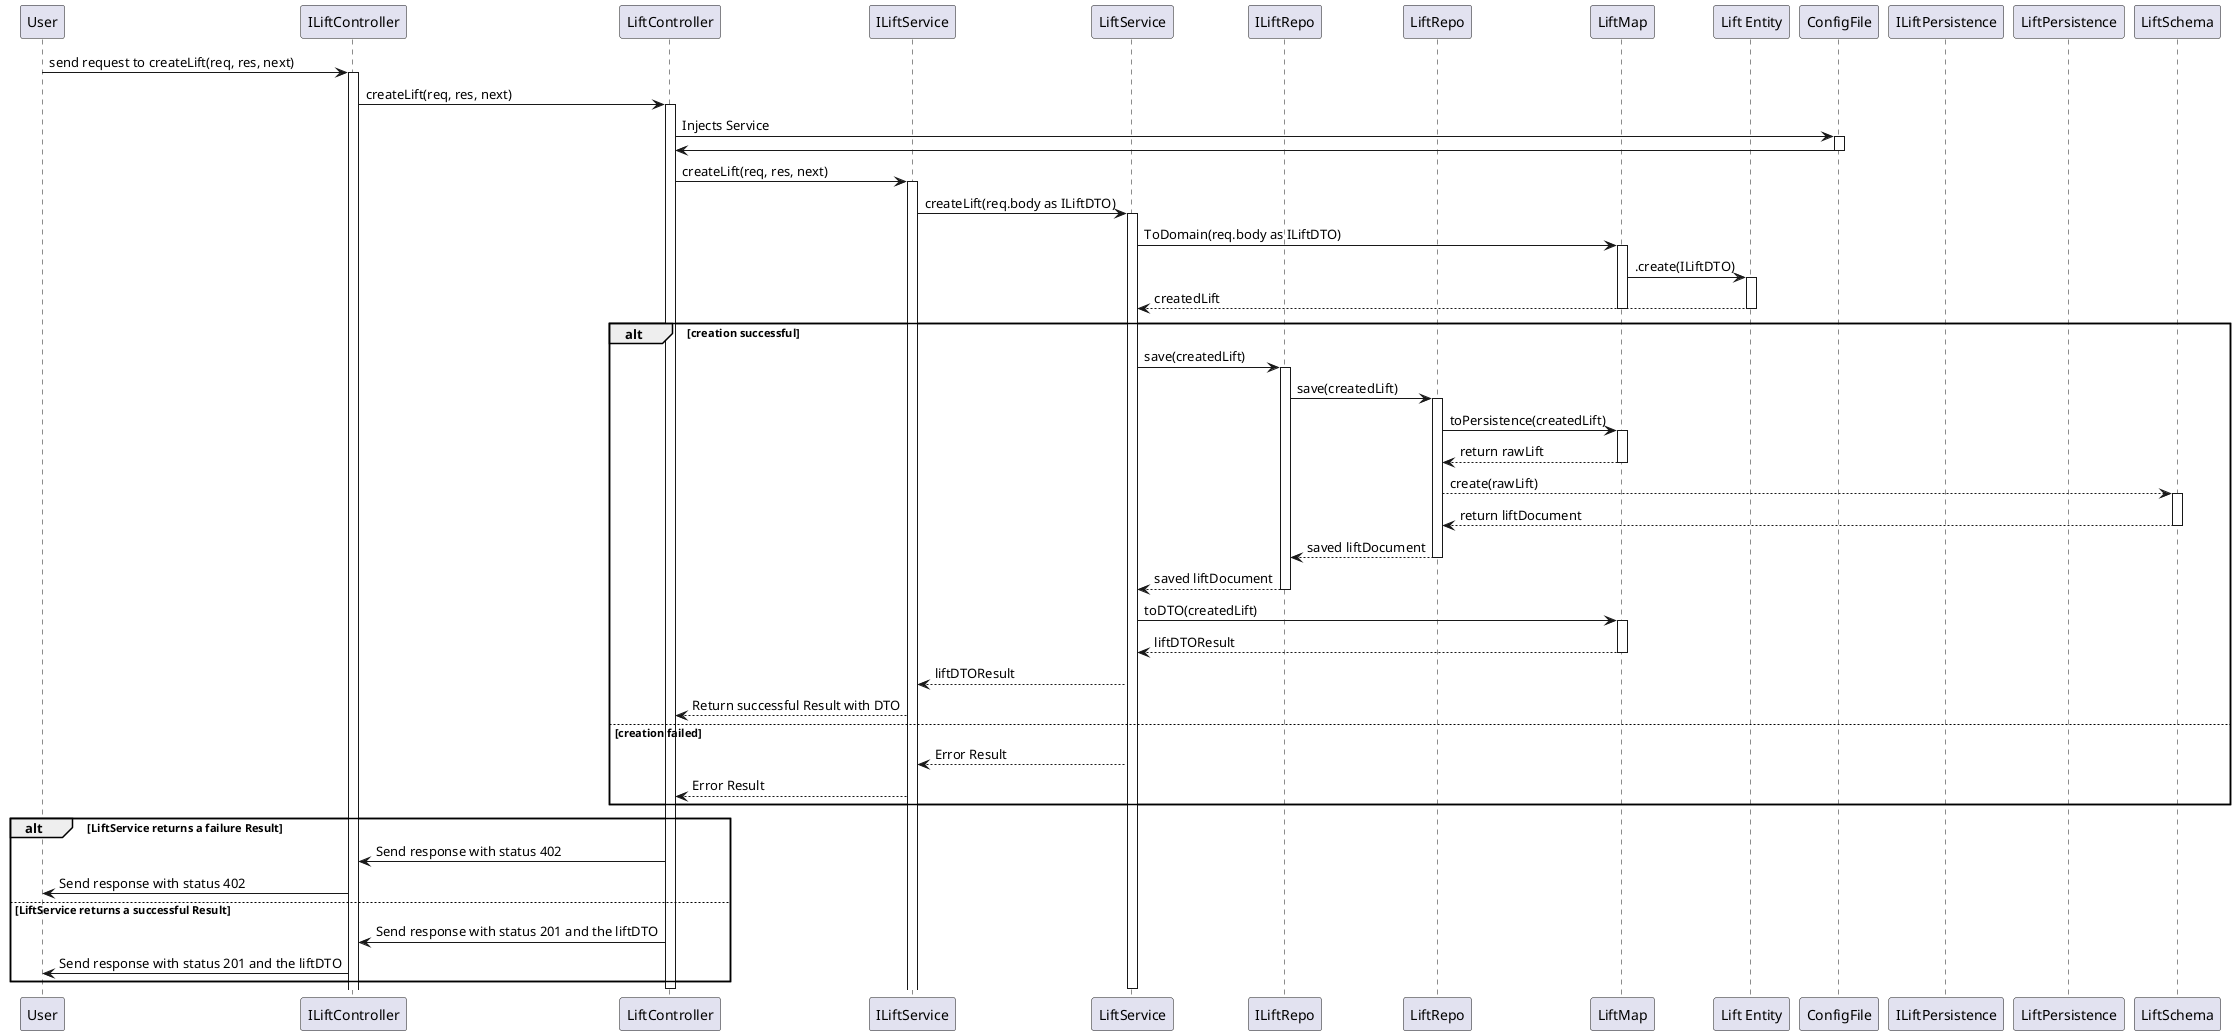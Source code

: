 @startuml sd

participant "User" as A
participant "ILiftController" as IL
participant "LiftController" as L
participant "ILiftService" as IS
participant "LiftService" as S
participant "ILiftRepo" as IR
participant "LiftRepo" as R
participant "LiftMap" as M
participant "Lift Entity" as E
participant "ConfigFile" as CONF
participant "ILiftPersistence" as IH
participant "LiftPersistence" as H
participant "LiftSchema" as I

A -> IL: send request to createLift(req, res, next)
activate IL

IL -> L: createLift(req, res, next)
activate L

L -> CONF: Injects Service
activate CONF

CONF -> L
deactivate CONF

L -> IS: createLift(req, res, next)
activate IS

IS -> S: createLift(req.body as ILiftDTO)
activate S

S -> M: ToDomain(req.body as ILiftDTO)
activate M

M -> E: .create(ILiftDTO)
activate E

E --> S: createdLift
deactivate E
deactivate M

alt creation successful
    S -> IR: save(createdLift)
    activate IR
    IR -> R: save(createdLift)
    activate R
    R -> M: toPersistence(createdLift)
    activate M
    M --> R : return rawLift
    deactivate M
    R --> I: create(rawLift)
    activate I
    I --> R : return liftDocument
    deactivate I
    R --> IR: saved liftDocument
    deactivate R
    IR --> S: saved liftDocument
    deactivate IR
    
    S -> M: toDTO(createdLift)
    activate M
    M --> S: liftDTOResult
    deactivate M
    S --> IS : liftDTOResult
    IS --> L: Return successful Result with DTO
else creation failed
    S --> IS: Error Result
    IS --> L: Error Result
end

alt LiftService returns a failure Result
    L -> IL: Send response with status 402
    IL -> A: Send response with status 402
else LiftService returns a successful Result
    L -> IL: Send response with status 201 and the liftDTO
    IL -> A: Send response with status 201 and the liftDTO
end

deactivate S
deactivate L

@enduml
